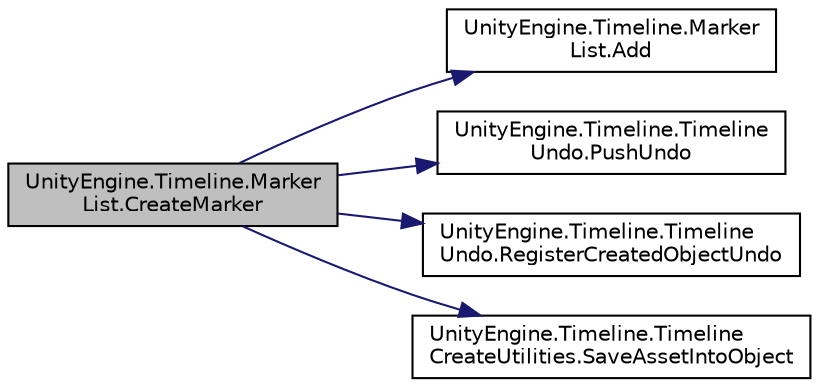 digraph "UnityEngine.Timeline.MarkerList.CreateMarker"
{
 // LATEX_PDF_SIZE
  edge [fontname="Helvetica",fontsize="10",labelfontname="Helvetica",labelfontsize="10"];
  node [fontname="Helvetica",fontsize="10",shape=record];
  rankdir="LR";
  Node1 [label="UnityEngine.Timeline.Marker\lList.CreateMarker",height=0.2,width=0.4,color="black", fillcolor="grey75", style="filled", fontcolor="black",tooltip=" "];
  Node1 -> Node2 [color="midnightblue",fontsize="10",style="solid",fontname="Helvetica"];
  Node2 [label="UnityEngine.Timeline.Marker\lList.Add",height=0.2,width=0.4,color="black", fillcolor="white", style="filled",URL="$struct_unity_engine_1_1_timeline_1_1_marker_list.html#a649040ac4669a76590c04ac640fa1466",tooltip=" "];
  Node1 -> Node3 [color="midnightblue",fontsize="10",style="solid",fontname="Helvetica"];
  Node3 [label="UnityEngine.Timeline.Timeline\lUndo.PushUndo",height=0.2,width=0.4,color="black", fillcolor="white", style="filled",URL="$class_unity_engine_1_1_timeline_1_1_timeline_undo.html#a2c45dda5e68a6de6f481aee4888b352c",tooltip=" "];
  Node1 -> Node4 [color="midnightblue",fontsize="10",style="solid",fontname="Helvetica"];
  Node4 [label="UnityEngine.Timeline.Timeline\lUndo.RegisterCreatedObjectUndo",height=0.2,width=0.4,color="black", fillcolor="white", style="filled",URL="$class_unity_engine_1_1_timeline_1_1_timeline_undo.html#a00de6f820def7986ea36db84a4628f5e",tooltip=" "];
  Node1 -> Node5 [color="midnightblue",fontsize="10",style="solid",fontname="Helvetica"];
  Node5 [label="UnityEngine.Timeline.Timeline\lCreateUtilities.SaveAssetIntoObject",height=0.2,width=0.4,color="black", fillcolor="white", style="filled",URL="$class_unity_engine_1_1_timeline_1_1_timeline_create_utilities.html#a300b80877333ea7d68623ae21361fba2",tooltip=" "];
}
